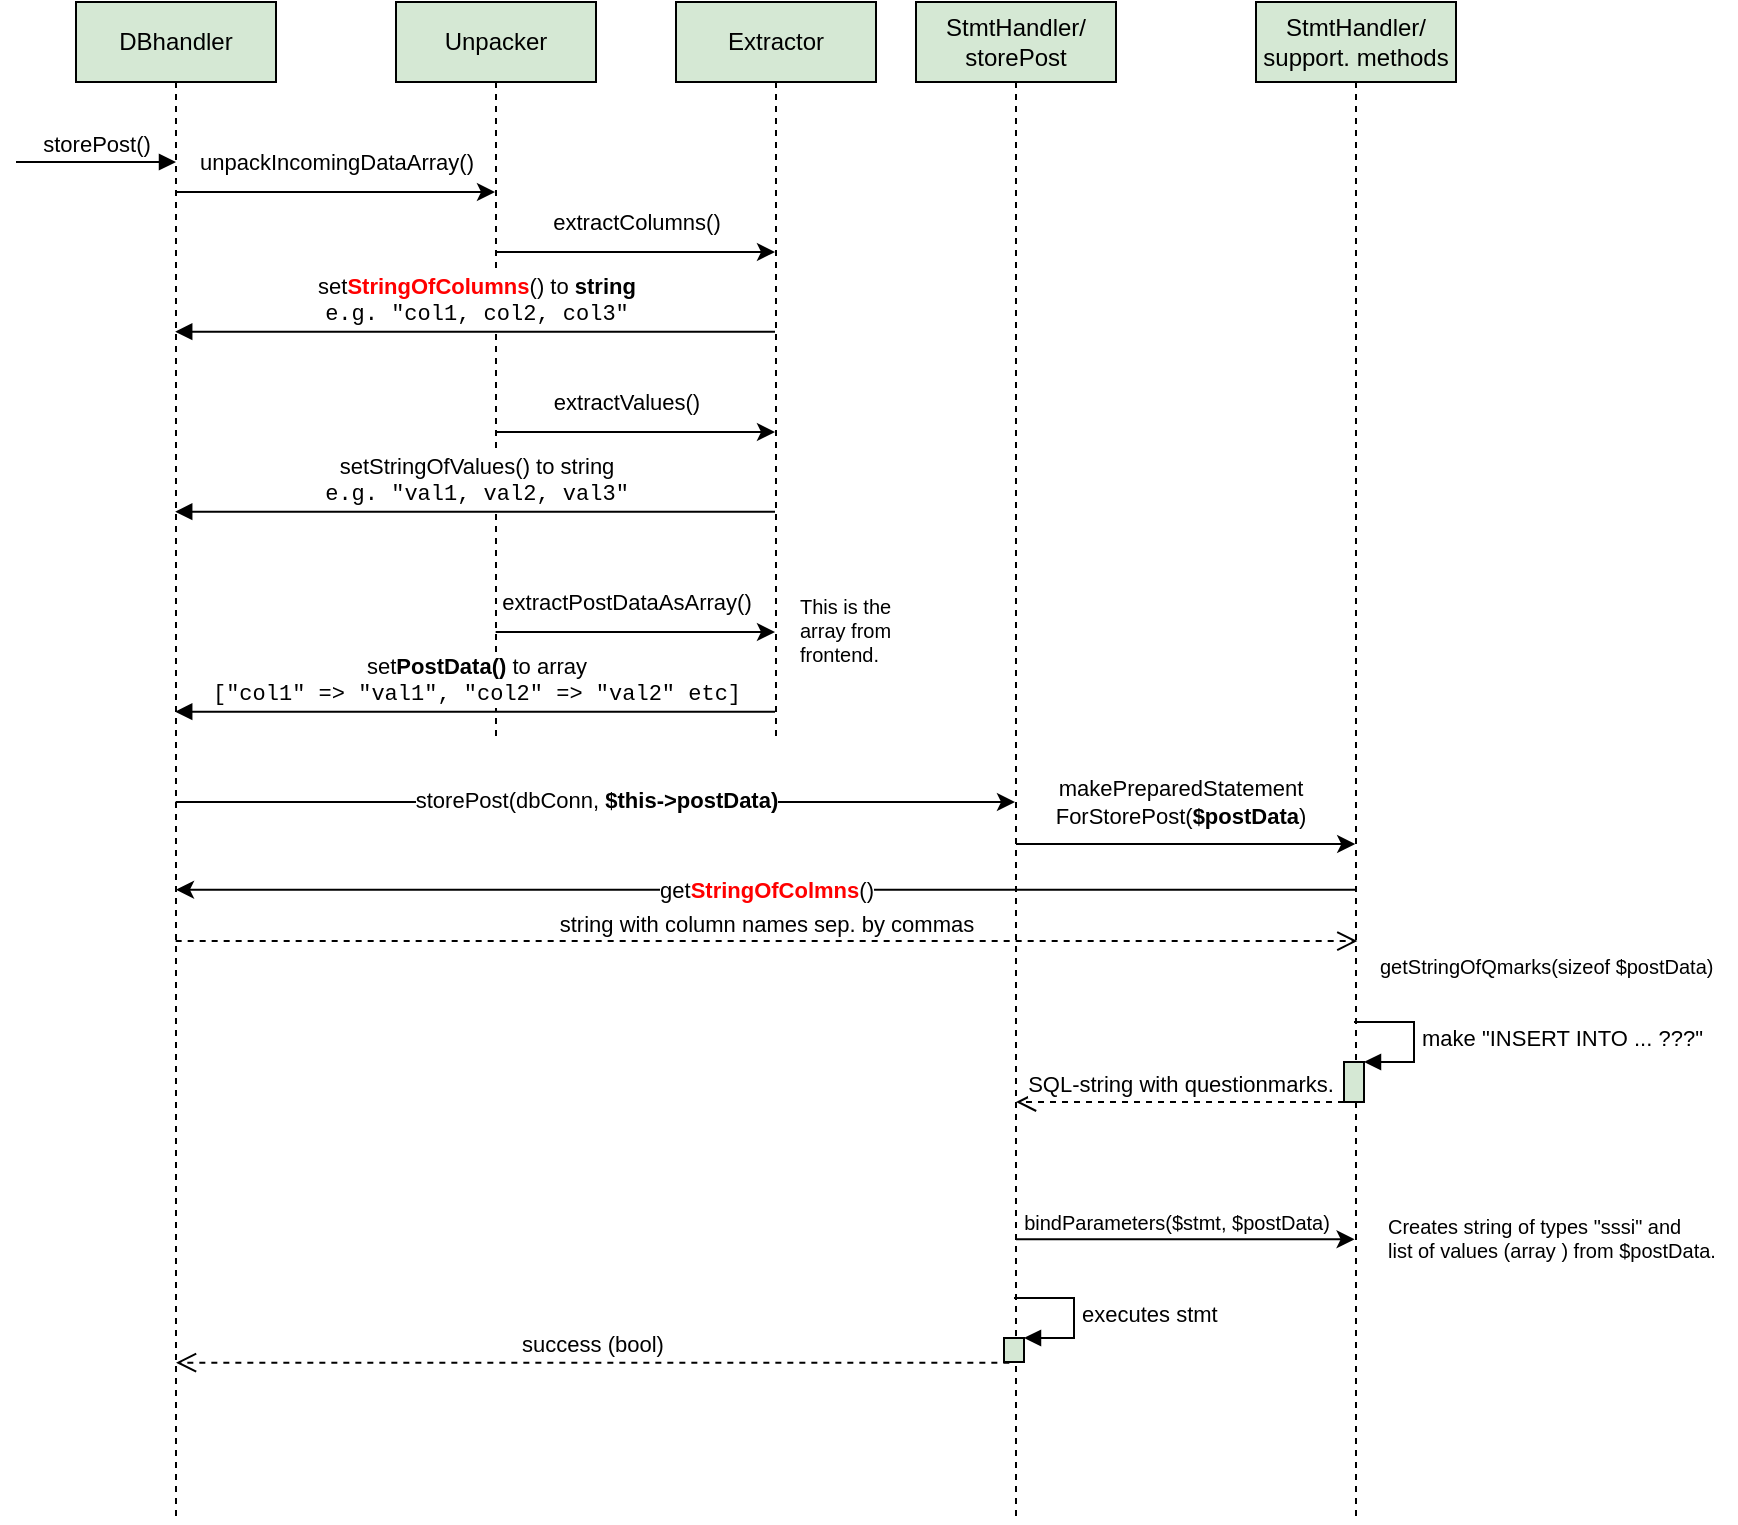 <mxfile>
    <diagram id="uv4_HoONgHeYMdSgEcBG" name="Page-1">
        <mxGraphModel dx="442" dy="790" grid="1" gridSize="10" guides="1" tooltips="1" connect="1" arrows="1" fold="1" page="1" pageScale="1" pageWidth="1169" pageHeight="827" background="#FFFFFF" math="0" shadow="0">
            <root>
                <mxCell id="0"/>
                <mxCell id="1" parent="0"/>
                <mxCell id="10" value="unpackIncomingDataArray()" style="edgeStyle=none;html=1;labelBackgroundColor=none;fontColor=#000000;strokeColor=#000000;" edge="1" parent="1">
                    <mxGeometry x="0.004" y="15" relative="1" as="geometry">
                        <mxPoint x="89.833" y="135" as="sourcePoint"/>
                        <mxPoint x="249.5" y="135" as="targetPoint"/>
                        <mxPoint as="offset"/>
                    </mxGeometry>
                </mxCell>
                <mxCell id="21" value="&lt;font face=&quot;Helvetica&quot;&gt;storePost(dbConn, &lt;b&gt;$this-&amp;gt;postData)&lt;/b&gt;&lt;/font&gt;" style="edgeStyle=none;html=1;labelBackgroundColor=#FFFFFF;fontFamily=Courier New;fontColor=#000000;strokeColor=#000000;" edge="1" parent="1" target="20">
                    <mxGeometry relative="1" as="geometry">
                        <mxPoint x="89.833" y="440" as="sourcePoint"/>
                        <mxPoint x="569.5" y="440" as="targetPoint"/>
                    </mxGeometry>
                </mxCell>
                <mxCell id="3" value="DBhandler" style="shape=umlLifeline;perimeter=lifelinePerimeter;whiteSpace=wrap;html=1;container=1;collapsible=0;recursiveResize=0;outlineConnect=0;fillColor=#d5e8d4;strokeColor=#000000;fontColor=#000000;" vertex="1" parent="1">
                    <mxGeometry x="40" y="40" width="100" height="760" as="geometry"/>
                </mxCell>
                <mxCell id="8" value="storePost()" style="html=1;verticalAlign=bottom;endArrow=block;labelBackgroundColor=none;fontColor=#000000;strokeColor=#000000;" edge="1" parent="1">
                    <mxGeometry width="80" relative="1" as="geometry">
                        <mxPoint x="10" y="120" as="sourcePoint"/>
                        <mxPoint x="90" y="120" as="targetPoint"/>
                    </mxGeometry>
                </mxCell>
                <mxCell id="12" value="extractColumns()" style="edgeStyle=none;html=1;labelBackgroundColor=none;fontColor=#000000;strokeColor=#000000;" edge="1" parent="1">
                    <mxGeometry x="0.004" y="15" relative="1" as="geometry">
                        <mxPoint x="249.833" y="165" as="sourcePoint"/>
                        <mxPoint x="389.5" y="165" as="targetPoint"/>
                        <mxPoint as="offset"/>
                    </mxGeometry>
                </mxCell>
                <mxCell id="13" value="extractValues()" style="edgeStyle=none;html=1;labelBackgroundColor=none;fontColor=#000000;strokeColor=#000000;" edge="1" parent="1" target="11">
                    <mxGeometry x="-0.072" y="15" relative="1" as="geometry">
                        <mxPoint x="249.833" y="255" as="sourcePoint"/>
                        <mxPoint x="379.5" y="255" as="targetPoint"/>
                        <mxPoint as="offset"/>
                    </mxGeometry>
                </mxCell>
                <mxCell id="9" value="Unpacker" style="shape=umlLifeline;perimeter=lifelinePerimeter;whiteSpace=wrap;html=1;container=1;collapsible=0;recursiveResize=0;outlineConnect=0;fillColor=#d5e8d4;strokeColor=#000000;fontColor=#000000;" vertex="1" parent="1">
                    <mxGeometry x="200" y="40" width="100" height="370" as="geometry"/>
                </mxCell>
                <mxCell id="11" value="Extractor" style="shape=umlLifeline;perimeter=lifelinePerimeter;whiteSpace=wrap;html=1;container=1;collapsible=0;recursiveResize=0;outlineConnect=0;fillColor=#d5e8d4;strokeColor=#000000;fontColor=#000000;" vertex="1" parent="1">
                    <mxGeometry x="340" y="40" width="100" height="370" as="geometry"/>
                </mxCell>
                <mxCell id="14" value="set&lt;b&gt;&lt;font color=&quot;#ff0000&quot;&gt;StringOfColumns&lt;/font&gt;&lt;/b&gt;() to &lt;b&gt;string&lt;/b&gt;&lt;br&gt;&lt;font face=&quot;Courier New&quot;&gt;e.g. &quot;col1, col2, col3&quot;&lt;/font&gt;" style="html=1;verticalAlign=bottom;endArrow=block;labelBackgroundColor=#FFFFFF;fontColor=#000000;strokeColor=#000000;entryX=0.496;entryY=0.435;entryDx=0;entryDy=0;entryPerimeter=0;" edge="1" parent="1" source="11">
                    <mxGeometry width="80" relative="1" as="geometry">
                        <mxPoint x="379.5" y="204.85" as="sourcePoint"/>
                        <mxPoint x="89.6" y="204.85" as="targetPoint"/>
                    </mxGeometry>
                </mxCell>
                <mxCell id="17" value="setStringOfValues() to string&lt;br&gt;&lt;font face=&quot;Courier New&quot;&gt;e.g. &quot;val1, val2, val3&quot;&lt;/font&gt;" style="html=1;verticalAlign=bottom;endArrow=block;labelBackgroundColor=#FFFFFF;fontColor=#000000;strokeColor=#000000;entryX=0.496;entryY=0.435;entryDx=0;entryDy=0;entryPerimeter=0;" edge="1" parent="1" source="11">
                    <mxGeometry width="80" relative="1" as="geometry">
                        <mxPoint x="379.5" y="294.85" as="sourcePoint"/>
                        <mxPoint x="89.6" y="294.85" as="targetPoint"/>
                    </mxGeometry>
                </mxCell>
                <mxCell id="18" value="extractPostDataAsArray()" style="edgeStyle=none;html=1;labelBackgroundColor=none;fontColor=#000000;strokeColor=#000000;" edge="1" parent="1" target="11">
                    <mxGeometry x="-0.072" y="15" relative="1" as="geometry">
                        <mxPoint x="249.833" y="355" as="sourcePoint"/>
                        <mxPoint x="379.5" y="355" as="targetPoint"/>
                        <mxPoint as="offset"/>
                    </mxGeometry>
                </mxCell>
                <mxCell id="19" value="set&lt;b&gt;PostData()&lt;/b&gt; to array&lt;br&gt;&lt;font face=&quot;Courier New&quot;&gt;[&quot;col1&quot; =&amp;gt; &quot;val1&quot;, &quot;col2&quot; =&amp;gt; &quot;val2&quot; etc]&lt;/font&gt;" style="html=1;verticalAlign=bottom;endArrow=block;labelBackgroundColor=#FFFFFF;fontColor=#000000;strokeColor=#000000;entryX=0.496;entryY=0.435;entryDx=0;entryDy=0;entryPerimeter=0;" edge="1" parent="1">
                    <mxGeometry width="80" relative="1" as="geometry">
                        <mxPoint x="389.5" y="394.85" as="sourcePoint"/>
                        <mxPoint x="89.6" y="394.85" as="targetPoint"/>
                    </mxGeometry>
                </mxCell>
                <mxCell id="26" value="makePreparedStatement&lt;br&gt;ForStorePost(&lt;b&gt;$postData&lt;/b&gt;)" style="edgeStyle=none;html=1;labelBackgroundColor=#FFFFFF;fontFamily=Helvetica;fontColor=#000000;strokeColor=#000000;entryX=0.496;entryY=0.554;entryDx=0;entryDy=0;entryPerimeter=0;" edge="1" parent="1" source="20" target="24">
                    <mxGeometry x="-0.038" y="21" relative="1" as="geometry">
                        <mxPoint x="729.5" y="460" as="targetPoint"/>
                        <mxPoint x="569.833" y="460" as="sourcePoint"/>
                        <mxPoint as="offset"/>
                    </mxGeometry>
                </mxCell>
                <mxCell id="20" value="StmtHandler/&lt;br&gt;storePost" style="shape=umlLifeline;perimeter=lifelinePerimeter;whiteSpace=wrap;html=1;container=1;collapsible=0;recursiveResize=0;outlineConnect=0;fillColor=#d5e8d4;strokeColor=#000000;fontColor=#000000;" vertex="1" parent="1">
                    <mxGeometry x="460" y="40" width="100" height="760" as="geometry"/>
                </mxCell>
                <mxCell id="39" value="" style="html=1;points=[];perimeter=orthogonalPerimeter;fillColor=#d5e8d4;strokeColor=#000000;fontColor=#000000;labelBackgroundColor=none;" vertex="1" parent="20">
                    <mxGeometry x="44" y="668" width="10" height="12" as="geometry"/>
                </mxCell>
                <mxCell id="40" value="executes stmt" style="edgeStyle=orthogonalEdgeStyle;html=1;align=left;spacingLeft=2;endArrow=block;rounded=0;entryX=1;entryY=0;fillColor=#d5e8d4;strokeColor=#000000;fontColor=#000000;labelBackgroundColor=none;" edge="1" target="39" parent="20">
                    <mxGeometry relative="1" as="geometry">
                        <mxPoint x="49" y="648" as="sourcePoint"/>
                        <Array as="points">
                            <mxPoint x="79" y="648"/>
                        </Array>
                    </mxGeometry>
                </mxCell>
                <mxCell id="28" value="&lt;font style=&quot;font-size: 11px&quot;&gt;get&lt;b&gt;&lt;font style=&quot;font-size: 11px&quot; color=&quot;#ff0000&quot;&gt;StringOfColmns&lt;/font&gt;&lt;/b&gt;()&lt;/font&gt;" style="edgeStyle=none;html=1;labelBackgroundColor=#FFFFFF;fontFamily=Helvetica;fontSize=10;fontColor=#000000;strokeColor=#000000;entryX=0.5;entryY=0.584;entryDx=0;entryDy=0;entryPerimeter=0;" edge="1" parent="1" source="24" target="3">
                    <mxGeometry relative="1" as="geometry">
                        <mxPoint x="550" y="420" as="targetPoint"/>
                    </mxGeometry>
                </mxCell>
                <mxCell id="24" value="StmtHandler/&lt;br&gt;support. methods" style="shape=umlLifeline;perimeter=lifelinePerimeter;whiteSpace=wrap;html=1;container=1;collapsible=0;recursiveResize=0;outlineConnect=0;fillColor=#d5e8d4;strokeColor=#000000;fontColor=#000000;" vertex="1" parent="1">
                    <mxGeometry x="630" y="40" width="100" height="760" as="geometry"/>
                </mxCell>
                <mxCell id="31" value="" style="html=1;points=[];perimeter=orthogonalPerimeter;fillColor=#d5e8d4;strokeColor=#000000;fontColor=#000000;labelBackgroundColor=none;" vertex="1" parent="24">
                    <mxGeometry x="44" y="530" width="10" height="20" as="geometry"/>
                </mxCell>
                <mxCell id="32" value="make &quot;INSERT INTO ... ???&quot;" style="edgeStyle=orthogonalEdgeStyle;html=1;align=left;spacingLeft=2;endArrow=block;rounded=0;entryX=1;entryY=0;fillColor=#d5e8d4;strokeColor=#000000;fontColor=#000000;labelBackgroundColor=none;" edge="1" target="31" parent="24">
                    <mxGeometry relative="1" as="geometry">
                        <mxPoint x="49" y="510" as="sourcePoint"/>
                        <Array as="points">
                            <mxPoint x="79" y="510"/>
                        </Array>
                    </mxGeometry>
                </mxCell>
                <mxCell id="30" value="string with column names sep. by commas" style="html=1;verticalAlign=bottom;endArrow=open;dashed=1;endSize=8;labelBackgroundColor=#FFFFFF;fontFamily=Helvetica;fontSize=11;fontColor=#000000;strokeColor=#000000;entryX=0.507;entryY=0.631;entryDx=0;entryDy=0;entryPerimeter=0;" edge="1" parent="1">
                    <mxGeometry relative="1" as="geometry">
                        <mxPoint x="89.833" y="509.56" as="sourcePoint"/>
                        <mxPoint x="680.7" y="509.56" as="targetPoint"/>
                    </mxGeometry>
                </mxCell>
                <mxCell id="27" value="getStringOfQmarks(sizeof $postData)&lt;br&gt;" style="text;html=1;strokeColor=none;fillColor=none;align=left;verticalAlign=top;whiteSpace=wrap;rounded=0;labelBackgroundColor=none;fontFamily=Helvetica;fontColor=#000000;fontSize=10;" vertex="1" parent="1">
                    <mxGeometry x="690" y="510" width="180" height="30" as="geometry"/>
                </mxCell>
                <mxCell id="33" value="SQL-string with questionmarks." style="html=1;verticalAlign=bottom;endArrow=open;dashed=1;endSize=8;labelBackgroundColor=#FFFFFF;fontFamily=Helvetica;fontSize=11;fontColor=#000000;strokeColor=#000000;" edge="1" parent="1" source="31">
                    <mxGeometry relative="1" as="geometry">
                        <mxPoint x="570" y="660" as="sourcePoint"/>
                        <mxPoint x="510" y="590" as="targetPoint"/>
                    </mxGeometry>
                </mxCell>
                <mxCell id="36" value="&lt;font style=&quot;font-size: 10px&quot;&gt;bindParameters($stmt, $postData)&lt;/font&gt;" style="endArrow=classic;html=1;labelBackgroundColor=#FFFFFF;fontFamily=Helvetica;fontSize=11;fontColor=#000000;strokeColor=#000000;entryX=0.493;entryY=0.814;entryDx=0;entryDy=0;entryPerimeter=0;" edge="1" parent="1" source="20" target="24">
                    <mxGeometry x="-0.054" y="9" width="50" height="50" relative="1" as="geometry">
                        <mxPoint x="570" y="710" as="sourcePoint"/>
                        <mxPoint x="620" y="660" as="targetPoint"/>
                        <mxPoint as="offset"/>
                    </mxGeometry>
                </mxCell>
                <mxCell id="38" value="Creates string of types &quot;sssi&quot; and&lt;br&gt;list of values (array ) from $postData." style="text;html=1;strokeColor=none;fillColor=none;align=left;verticalAlign=top;whiteSpace=wrap;rounded=0;labelBackgroundColor=none;fontFamily=Helvetica;fontColor=#000000;fontSize=10;" vertex="1" parent="1">
                    <mxGeometry x="694" y="640" width="170" height="30" as="geometry"/>
                </mxCell>
                <mxCell id="41" value="success (bool)" style="html=1;verticalAlign=bottom;endArrow=open;dashed=1;endSize=8;labelBackgroundColor=#FFFFFF;fontFamily=Helvetica;fontSize=11;fontColor=#000000;strokeColor=#000000;exitX=0.267;exitY=1.028;exitDx=0;exitDy=0;exitPerimeter=0;" edge="1" parent="1" source="39" target="3">
                    <mxGeometry relative="1" as="geometry">
                        <mxPoint x="99.833" y="519.56" as="sourcePoint"/>
                        <mxPoint x="430" y="750" as="targetPoint"/>
                    </mxGeometry>
                </mxCell>
                <mxCell id="43" value="This is the array from frontend." style="text;html=1;strokeColor=none;fillColor=none;align=left;verticalAlign=top;whiteSpace=wrap;rounded=0;labelBackgroundColor=none;fontFamily=Helvetica;fontColor=#000000;fontSize=10;" vertex="1" parent="1">
                    <mxGeometry x="400" y="330" width="60" height="50" as="geometry"/>
                </mxCell>
            </root>
        </mxGraphModel>
    </diagram>
</mxfile>